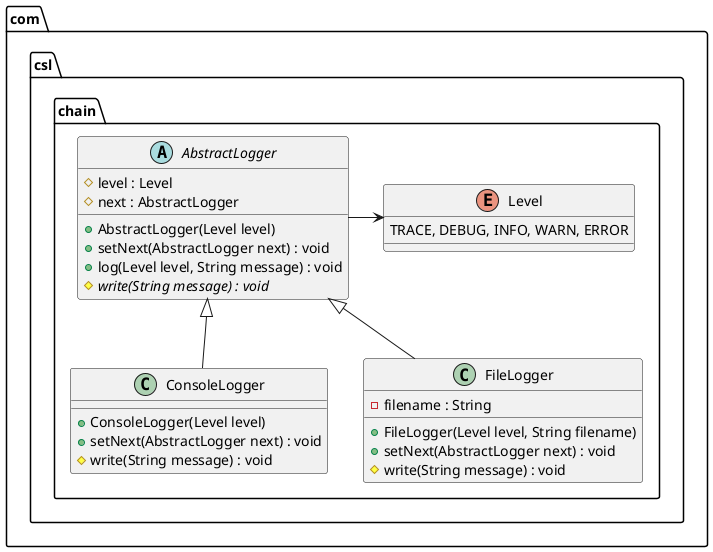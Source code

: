 @startuml
package com.csl.chain {
    enum Level {
        TRACE, DEBUG, INFO, WARN, ERROR
    }
    abstract class AbstractLogger {
        # level : Level
        # next : AbstractLogger
        + AbstractLogger(Level level)
        + setNext(AbstractLogger next) : void
        + log(Level level, String message) : void
        # {abstract} write(String message) : void
    }
    class ConsoleLogger {
        + ConsoleLogger(Level level)
        + setNext(AbstractLogger next) : void
        # write(String message) : void
    }
    class FileLogger {
        - filename : String
        + FileLogger(Level level, String filename)
        + setNext(AbstractLogger next) : void
        # write(String message) : void
    }
}
AbstractLogger <|-- ConsoleLogger
AbstractLogger <|-- FileLogger
AbstractLogger -> Level
@enduml
